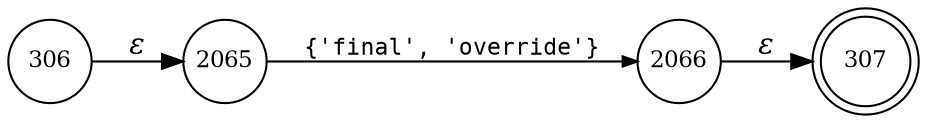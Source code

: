 digraph ATN {
rankdir=LR;
s307[fontsize=11, label="307", shape=doublecircle, fixedsize=true, width=.6];
s2065[fontsize=11,label="2065", shape=circle, fixedsize=true, width=.55, peripheries=1];
s306[fontsize=11,label="306", shape=circle, fixedsize=true, width=.55, peripheries=1];
s2066[fontsize=11,label="2066", shape=circle, fixedsize=true, width=.55, peripheries=1];
s306 -> s2065 [fontname="Times-Italic", label="&epsilon;"];
s2065 -> s2066 [fontsize=11, fontname="Courier", arrowsize=.7, label = "{'final', 'override'}", arrowhead = normal];
s2066 -> s307 [fontname="Times-Italic", label="&epsilon;"];
}